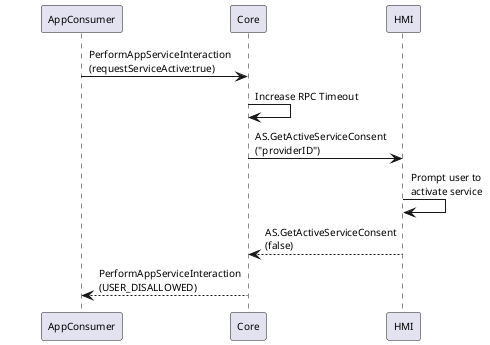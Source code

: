 @startuml

skinparam ParticipantPadding 36
skinparam defaultFontSize 10

participant AppConsumer
participant Core
participant HMI

AppConsumer -> Core : PerformAppServiceInteraction\n(requestServiceActive:true)
Core -> Core : Increase RPC Timeout
Core -> HMI : AS.GetActiveServiceConsent\n("providerID")
HMI -> HMI : Prompt user to \nactivate service
HMI --> Core : AS.GetActiveServiceConsent\n(false)

Core --> AppConsumer : PerformAppServiceInteraction\n(USER_DISALLOWED)
@enduml